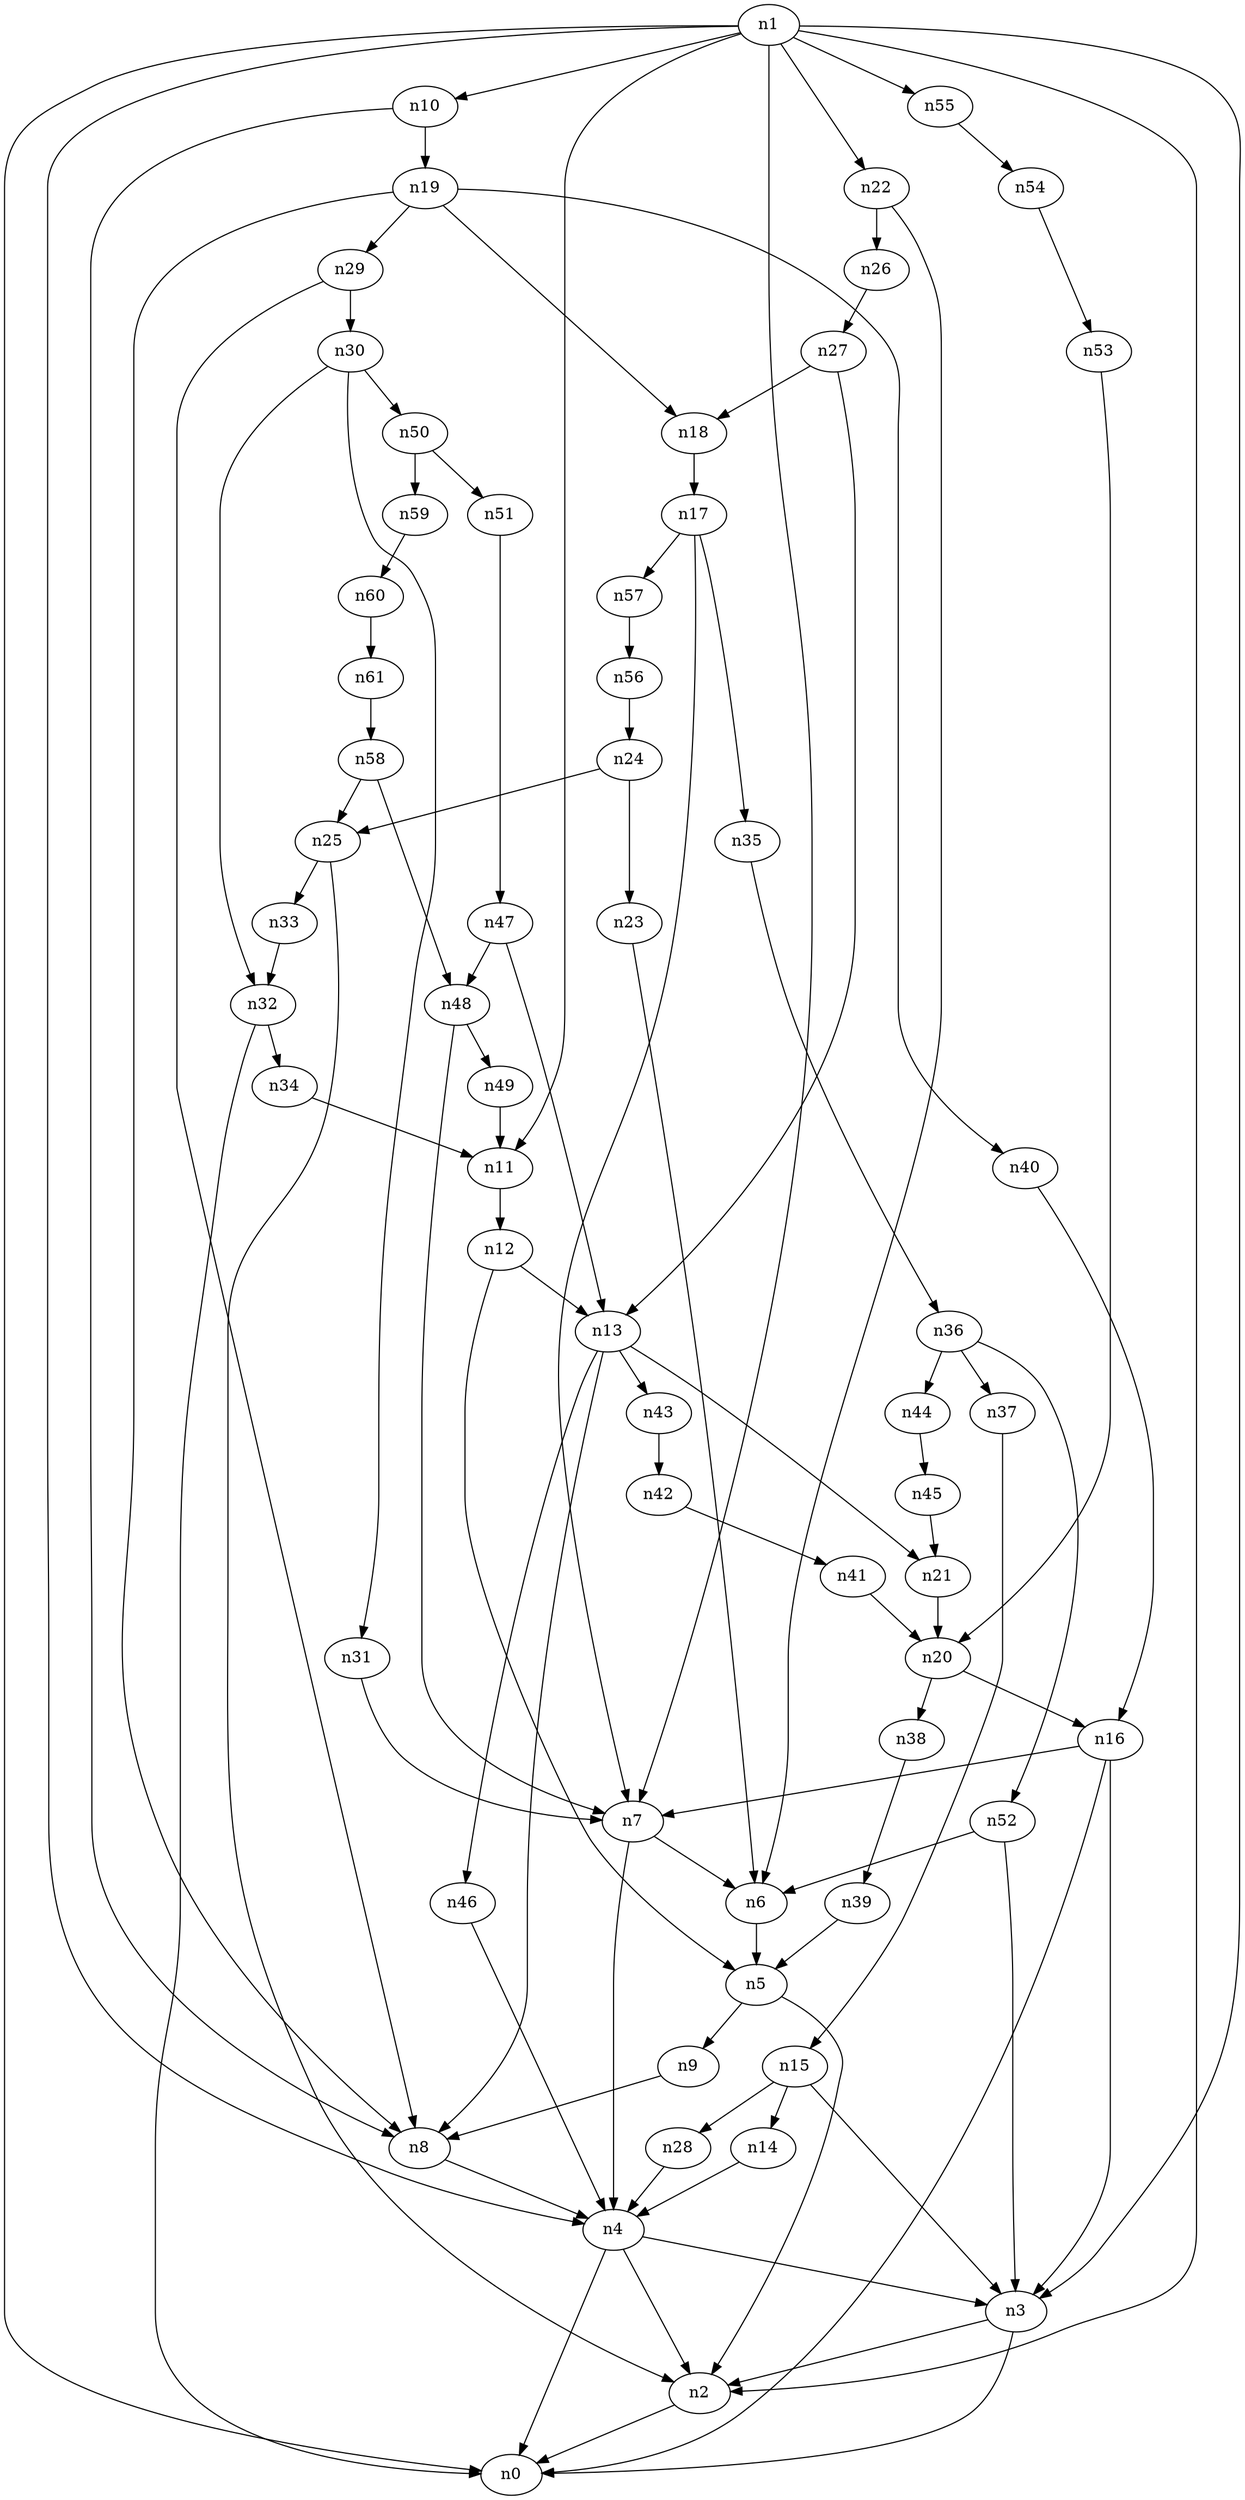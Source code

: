 digraph G {
	n1 -> n0	 [_graphml_id=e0];
	n1 -> n2	 [_graphml_id=e1];
	n1 -> n3	 [_graphml_id=e6];
	n1 -> n4	 [_graphml_id=e9];
	n1 -> n7	 [_graphml_id=e13];
	n1 -> n10	 [_graphml_id=e17];
	n1 -> n11	 [_graphml_id=e20];
	n1 -> n22	 [_graphml_id=e37];
	n1 -> n55	 [_graphml_id=e93];
	n2 -> n0	 [_graphml_id=e5];
	n3 -> n0	 [_graphml_id=e8];
	n3 -> n2	 [_graphml_id=e2];
	n4 -> n0	 [_graphml_id=e4];
	n4 -> n2	 [_graphml_id=e7];
	n4 -> n3	 [_graphml_id=e3];
	n5 -> n2	 [_graphml_id=e10];
	n5 -> n9	 [_graphml_id=e16];
	n6 -> n5	 [_graphml_id=e11];
	n7 -> n4	 [_graphml_id=e19];
	n7 -> n6	 [_graphml_id=e12];
	n8 -> n4	 [_graphml_id=e14];
	n9 -> n8	 [_graphml_id=e15];
	n10 -> n8	 [_graphml_id=e18];
	n10 -> n19	 [_graphml_id=e33];
	n11 -> n12	 [_graphml_id=e21];
	n12 -> n5	 [_graphml_id=e49];
	n12 -> n13	 [_graphml_id=e22];
	n13 -> n8	 [_graphml_id=e23];
	n13 -> n21	 [_graphml_id=e36];
	n13 -> n43	 [_graphml_id=e73];
	n13 -> n46	 [_graphml_id=e77];
	n14 -> n4	 [_graphml_id=e24];
	n15 -> n3	 [_graphml_id=e26];
	n15 -> n14	 [_graphml_id=e25];
	n15 -> n28	 [_graphml_id=e47];
	n16 -> n0	 [_graphml_id=e28];
	n16 -> n3	 [_graphml_id=e27];
	n16 -> n7	 [_graphml_id=e29];
	n17 -> n7	 [_graphml_id=e30];
	n17 -> n35	 [_graphml_id=e60];
	n17 -> n57	 [_graphml_id=e96];
	n18 -> n17	 [_graphml_id=e31];
	n19 -> n8	 [_graphml_id=e39];
	n19 -> n18	 [_graphml_id=e32];
	n19 -> n29	 [_graphml_id=e79];
	n19 -> n40	 [_graphml_id=e67];
	n20 -> n16	 [_graphml_id=e34];
	n20 -> n38	 [_graphml_id=e64];
	n21 -> n20	 [_graphml_id=e35];
	n22 -> n6	 [_graphml_id=e38];
	n22 -> n26	 [_graphml_id=e44];
	n23 -> n6	 [_graphml_id=e40];
	n24 -> n23	 [_graphml_id=e41];
	n24 -> n25	 [_graphml_id=e42];
	n25 -> n2	 [_graphml_id=e43];
	n25 -> n33	 [_graphml_id=e56];
	n26 -> n27	 [_graphml_id=e45];
	n27 -> n13	 [_graphml_id=e46];
	n27 -> n18	 [_graphml_id=e59];
	n28 -> n4	 [_graphml_id=e48];
	n29 -> n8	 [_graphml_id=e50];
	n29 -> n30	 [_graphml_id=e51];
	n30 -> n31	 [_graphml_id=e52];
	n30 -> n32	 [_graphml_id=e69];
	n30 -> n50	 [_graphml_id=e84];
	n31 -> n7	 [_graphml_id=e53];
	n32 -> n0	 [_graphml_id=e54];
	n32 -> n34	 [_graphml_id=e58];
	n33 -> n32	 [_graphml_id=e55];
	n34 -> n11	 [_graphml_id=e57];
	n35 -> n36	 [_graphml_id=e61];
	n36 -> n37	 [_graphml_id=e62];
	n36 -> n44	 [_graphml_id=e74];
	n36 -> n52	 [_graphml_id=e88];
	n37 -> n15	 [_graphml_id=e63];
	n38 -> n39	 [_graphml_id=e65];
	n39 -> n5	 [_graphml_id=e66];
	n40 -> n16	 [_graphml_id=e68];
	n41 -> n20	 [_graphml_id=e70];
	n42 -> n41	 [_graphml_id=e71];
	n43 -> n42	 [_graphml_id=e72];
	n44 -> n45	 [_graphml_id=e75];
	n45 -> n21	 [_graphml_id=e76];
	n46 -> n4	 [_graphml_id=e78];
	n47 -> n13	 [_graphml_id=e80];
	n47 -> n48	 [_graphml_id=e81];
	n48 -> n7	 [_graphml_id=e99];
	n48 -> n49	 [_graphml_id=e82];
	n49 -> n11	 [_graphml_id=e83];
	n50 -> n51	 [_graphml_id=e85];
	n50 -> n59	 [_graphml_id=e100];
	n51 -> n47	 [_graphml_id=e86];
	n52 -> n3	 [_graphml_id=e87];
	n52 -> n6	 [_graphml_id=e89];
	n53 -> n20	 [_graphml_id=e90];
	n54 -> n53	 [_graphml_id=e91];
	n55 -> n54	 [_graphml_id=e92];
	n56 -> n24	 [_graphml_id=e94];
	n57 -> n56	 [_graphml_id=e95];
	n58 -> n25	 [_graphml_id=e97];
	n58 -> n48	 [_graphml_id=e98];
	n59 -> n60	 [_graphml_id=e101];
	n60 -> n61	 [_graphml_id=e102];
	n61 -> n58	 [_graphml_id=e103];
}
